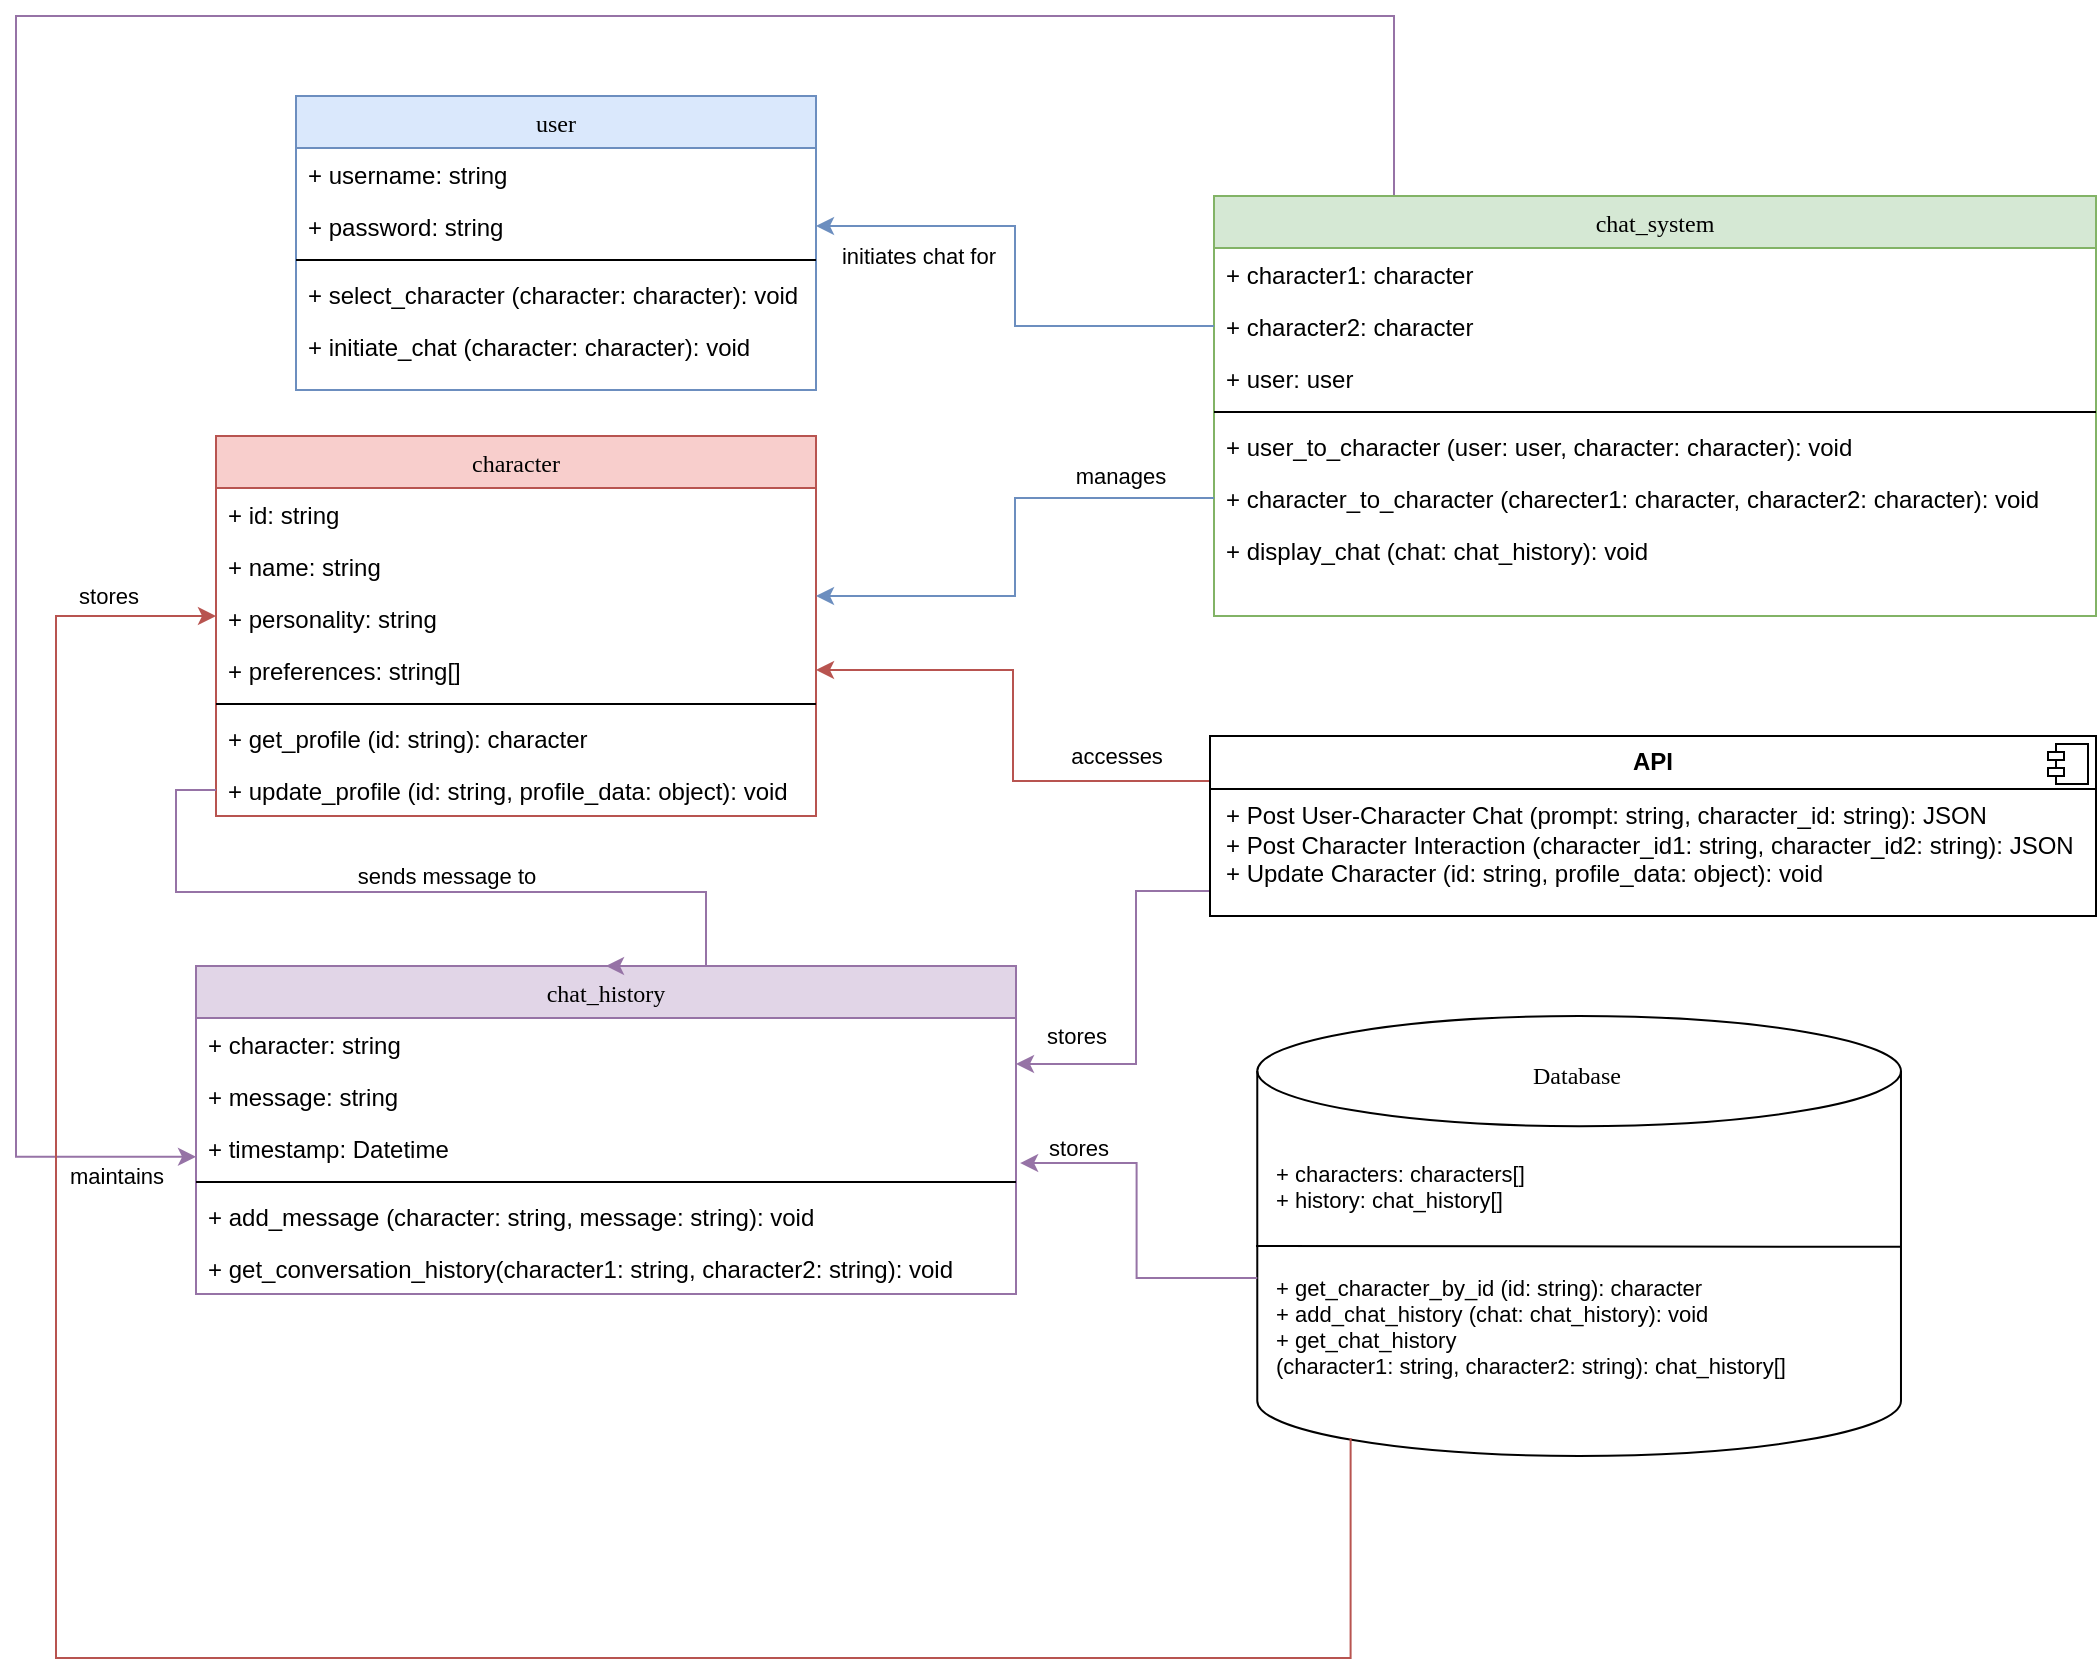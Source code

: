 <mxfile version="24.8.3">
  <diagram id="C5RBs43oDa-KdzZeNtuy" name="Page-1">
    <mxGraphModel dx="1221" dy="599" grid="1" gridSize="10" guides="1" tooltips="1" connect="1" arrows="1" fold="1" page="1" pageScale="1" pageWidth="1169" pageHeight="1654" math="0" shadow="0">
      <root>
        <mxCell id="WIyWlLk6GJQsqaUBKTNV-0" />
        <mxCell id="WIyWlLk6GJQsqaUBKTNV-1" parent="WIyWlLk6GJQsqaUBKTNV-0" />
        <mxCell id="zkfFHV4jXpPFQw0GAbJ--0" value="user" style="swimlane;fontStyle=0;align=center;verticalAlign=top;childLayout=stackLayout;horizontal=1;startSize=26;horizontalStack=0;resizeParent=1;resizeLast=0;collapsible=1;marginBottom=0;rounded=0;shadow=0;strokeWidth=1;fillColor=#dae8fc;strokeColor=#6c8ebf;fontFamily=Lucida Console;" parent="WIyWlLk6GJQsqaUBKTNV-1" vertex="1">
          <mxGeometry x="204" y="452" width="260" height="147" as="geometry">
            <mxRectangle x="230" y="140" width="160" height="26" as="alternateBounds" />
          </mxGeometry>
        </mxCell>
        <mxCell id="zkfFHV4jXpPFQw0GAbJ--1" value="+ username: string" style="text;align=left;verticalAlign=top;spacingLeft=4;spacingRight=4;overflow=hidden;rotatable=0;points=[[0,0.5],[1,0.5]];portConstraint=eastwest;" parent="zkfFHV4jXpPFQw0GAbJ--0" vertex="1">
          <mxGeometry y="26" width="260" height="26" as="geometry" />
        </mxCell>
        <mxCell id="zkfFHV4jXpPFQw0GAbJ--2" value="+ password: string" style="text;align=left;verticalAlign=top;spacingLeft=4;spacingRight=4;overflow=hidden;rotatable=0;points=[[0,0.5],[1,0.5]];portConstraint=eastwest;rounded=0;shadow=0;html=0;" parent="zkfFHV4jXpPFQw0GAbJ--0" vertex="1">
          <mxGeometry y="52" width="260" height="26" as="geometry" />
        </mxCell>
        <mxCell id="zkfFHV4jXpPFQw0GAbJ--4" value="" style="line;html=1;strokeWidth=1;align=left;verticalAlign=middle;spacingTop=-1;spacingLeft=3;spacingRight=3;rotatable=0;labelPosition=right;points=[];portConstraint=eastwest;" parent="zkfFHV4jXpPFQw0GAbJ--0" vertex="1">
          <mxGeometry y="78" width="260" height="8" as="geometry" />
        </mxCell>
        <mxCell id="zkfFHV4jXpPFQw0GAbJ--5" value="+ select_character (character: character): void" style="text;align=left;verticalAlign=top;spacingLeft=4;spacingRight=4;overflow=hidden;rotatable=0;points=[[0,0.5],[1,0.5]];portConstraint=eastwest;" parent="zkfFHV4jXpPFQw0GAbJ--0" vertex="1">
          <mxGeometry y="86" width="260" height="26" as="geometry" />
        </mxCell>
        <mxCell id="7agZK4xRuUCU29f9AcfL-4" value="+ initiate_chat (character: character): void" style="text;align=left;verticalAlign=top;spacingLeft=4;spacingRight=4;overflow=hidden;rotatable=0;points=[[0,0.5],[1,0.5]];portConstraint=eastwest;" vertex="1" parent="zkfFHV4jXpPFQw0GAbJ--0">
          <mxGeometry y="112" width="260" height="26" as="geometry" />
        </mxCell>
        <mxCell id="7agZK4xRuUCU29f9AcfL-59" value="maintains" style="edgeStyle=orthogonalEdgeStyle;rounded=0;orthogonalLoop=1;jettySize=auto;html=1;exitX=0.5;exitY=0;exitDx=0;exitDy=0;entryX=0;entryY=0.67;entryDx=0;entryDy=0;entryPerimeter=0;fillColor=#e1d5e7;strokeColor=#9673a6;" edge="1" parent="WIyWlLk6GJQsqaUBKTNV-1" target="7agZK4xRuUCU29f9AcfL-42">
          <mxGeometry x="0.948" y="-10" relative="1" as="geometry">
            <mxPoint x="143.18" y="982.42" as="targetPoint" />
            <mxPoint x="873.5" y="502" as="sourcePoint" />
            <Array as="points">
              <mxPoint x="753" y="502" />
              <mxPoint x="753" y="412" />
              <mxPoint x="64" y="412" />
              <mxPoint x="64" y="982" />
            </Array>
            <mxPoint as="offset" />
          </mxGeometry>
        </mxCell>
        <mxCell id="zkfFHV4jXpPFQw0GAbJ--17" value="chat_system" style="swimlane;fontStyle=0;align=center;verticalAlign=top;childLayout=stackLayout;horizontal=1;startSize=26;horizontalStack=0;resizeParent=1;resizeLast=0;collapsible=1;marginBottom=0;rounded=0;shadow=0;strokeWidth=1;fillColor=#d5e8d4;strokeColor=#82b366;fontFamily=Lucida Console;" parent="WIyWlLk6GJQsqaUBKTNV-1" vertex="1">
          <mxGeometry x="663" y="502" width="441" height="210" as="geometry">
            <mxRectangle x="550" y="140" width="160" height="26" as="alternateBounds" />
          </mxGeometry>
        </mxCell>
        <mxCell id="zkfFHV4jXpPFQw0GAbJ--18" value="+ character1: character" style="text;align=left;verticalAlign=top;spacingLeft=4;spacingRight=4;overflow=hidden;rotatable=0;points=[[0,0.5],[1,0.5]];portConstraint=eastwest;" parent="zkfFHV4jXpPFQw0GAbJ--17" vertex="1">
          <mxGeometry y="26" width="441" height="26" as="geometry" />
        </mxCell>
        <mxCell id="zkfFHV4jXpPFQw0GAbJ--19" value="+ character2: character" style="text;align=left;verticalAlign=top;spacingLeft=4;spacingRight=4;overflow=hidden;rotatable=0;points=[[0,0.5],[1,0.5]];portConstraint=eastwest;rounded=0;shadow=0;html=0;" parent="zkfFHV4jXpPFQw0GAbJ--17" vertex="1">
          <mxGeometry y="52" width="441" height="26" as="geometry" />
        </mxCell>
        <mxCell id="zkfFHV4jXpPFQw0GAbJ--20" value="+ user: user" style="text;align=left;verticalAlign=top;spacingLeft=4;spacingRight=4;overflow=hidden;rotatable=0;points=[[0,0.5],[1,0.5]];portConstraint=eastwest;rounded=0;shadow=0;html=0;" parent="zkfFHV4jXpPFQw0GAbJ--17" vertex="1">
          <mxGeometry y="78" width="441" height="26" as="geometry" />
        </mxCell>
        <mxCell id="zkfFHV4jXpPFQw0GAbJ--23" value="" style="line;html=1;strokeWidth=1;align=left;verticalAlign=middle;spacingTop=-1;spacingLeft=3;spacingRight=3;rotatable=0;labelPosition=right;points=[];portConstraint=eastwest;" parent="zkfFHV4jXpPFQw0GAbJ--17" vertex="1">
          <mxGeometry y="104" width="441" height="8" as="geometry" />
        </mxCell>
        <mxCell id="zkfFHV4jXpPFQw0GAbJ--24" value="+ user_to_character (user: user, character: character): void" style="text;align=left;verticalAlign=top;spacingLeft=4;spacingRight=4;overflow=hidden;rotatable=0;points=[[0,0.5],[1,0.5]];portConstraint=eastwest;" parent="zkfFHV4jXpPFQw0GAbJ--17" vertex="1">
          <mxGeometry y="112" width="441" height="26" as="geometry" />
        </mxCell>
        <mxCell id="zkfFHV4jXpPFQw0GAbJ--25" value="+ character_to_character (charecter1: character, character2: character): void" style="text;align=left;verticalAlign=top;spacingLeft=4;spacingRight=4;overflow=hidden;rotatable=0;points=[[0,0.5],[1,0.5]];portConstraint=eastwest;" parent="zkfFHV4jXpPFQw0GAbJ--17" vertex="1">
          <mxGeometry y="138" width="441" height="26" as="geometry" />
        </mxCell>
        <mxCell id="7agZK4xRuUCU29f9AcfL-6" value="+ display_chat (chat: chat_history): void" style="text;align=left;verticalAlign=top;spacingLeft=4;spacingRight=4;overflow=hidden;rotatable=0;points=[[0,0.5],[1,0.5]];portConstraint=eastwest;" vertex="1" parent="zkfFHV4jXpPFQw0GAbJ--17">
          <mxGeometry y="164" width="441" height="26" as="geometry" />
        </mxCell>
        <mxCell id="7agZK4xRuUCU29f9AcfL-9" value="character" style="swimlane;fontStyle=0;align=center;verticalAlign=top;childLayout=stackLayout;horizontal=1;startSize=26;horizontalStack=0;resizeParent=1;resizeLast=0;collapsible=1;marginBottom=0;rounded=0;shadow=0;strokeWidth=1;fillColor=#f8cecc;strokeColor=#b85450;fontFamily=Lucida Console;" vertex="1" parent="WIyWlLk6GJQsqaUBKTNV-1">
          <mxGeometry x="164" y="622" width="300" height="190" as="geometry">
            <mxRectangle x="230" y="140" width="160" height="26" as="alternateBounds" />
          </mxGeometry>
        </mxCell>
        <mxCell id="7agZK4xRuUCU29f9AcfL-10" value="+ id: string" style="text;align=left;verticalAlign=top;spacingLeft=4;spacingRight=4;overflow=hidden;rotatable=0;points=[[0,0.5],[1,0.5]];portConstraint=eastwest;" vertex="1" parent="7agZK4xRuUCU29f9AcfL-9">
          <mxGeometry y="26" width="300" height="26" as="geometry" />
        </mxCell>
        <mxCell id="7agZK4xRuUCU29f9AcfL-47" value="+ name: string" style="text;align=left;verticalAlign=top;spacingLeft=4;spacingRight=4;overflow=hidden;rotatable=0;points=[[0,0.5],[1,0.5]];portConstraint=eastwest;" vertex="1" parent="7agZK4xRuUCU29f9AcfL-9">
          <mxGeometry y="52" width="300" height="26" as="geometry" />
        </mxCell>
        <mxCell id="7agZK4xRuUCU29f9AcfL-11" value="+ personality: string" style="text;align=left;verticalAlign=top;spacingLeft=4;spacingRight=4;overflow=hidden;rotatable=0;points=[[0,0.5],[1,0.5]];portConstraint=eastwest;rounded=0;shadow=0;html=0;" vertex="1" parent="7agZK4xRuUCU29f9AcfL-9">
          <mxGeometry y="78" width="300" height="26" as="geometry" />
        </mxCell>
        <mxCell id="7agZK4xRuUCU29f9AcfL-13" value="+ preferences: string[]" style="text;align=left;verticalAlign=top;spacingLeft=4;spacingRight=4;overflow=hidden;rotatable=0;points=[[0,0.5],[1,0.5]];portConstraint=eastwest;" vertex="1" parent="7agZK4xRuUCU29f9AcfL-9">
          <mxGeometry y="104" width="300" height="26" as="geometry" />
        </mxCell>
        <mxCell id="7agZK4xRuUCU29f9AcfL-12" value="" style="line;html=1;strokeWidth=1;align=left;verticalAlign=middle;spacingTop=-1;spacingLeft=3;spacingRight=3;rotatable=0;labelPosition=right;points=[];portConstraint=eastwest;" vertex="1" parent="7agZK4xRuUCU29f9AcfL-9">
          <mxGeometry y="130" width="300" height="8" as="geometry" />
        </mxCell>
        <mxCell id="7agZK4xRuUCU29f9AcfL-14" value="+ get_profile (id: string): character" style="text;align=left;verticalAlign=top;spacingLeft=4;spacingRight=4;overflow=hidden;rotatable=0;points=[[0,0.5],[1,0.5]];portConstraint=eastwest;" vertex="1" parent="7agZK4xRuUCU29f9AcfL-9">
          <mxGeometry y="138" width="300" height="26" as="geometry" />
        </mxCell>
        <mxCell id="7agZK4xRuUCU29f9AcfL-15" value="+ update_profile (id: string, profile_data: object): void" style="text;align=left;verticalAlign=top;spacingLeft=4;spacingRight=4;overflow=hidden;rotatable=0;points=[[0,0.5],[1,0.5]];portConstraint=eastwest;rounded=0;shadow=0;html=0;" vertex="1" parent="7agZK4xRuUCU29f9AcfL-9">
          <mxGeometry y="164" width="300" height="26" as="geometry" />
        </mxCell>
        <mxCell id="7agZK4xRuUCU29f9AcfL-18" value="initiates chat for" style="edgeStyle=orthogonalEdgeStyle;rounded=0;orthogonalLoop=1;jettySize=auto;html=1;exitX=0;exitY=0.5;exitDx=0;exitDy=0;entryX=1;entryY=0.5;entryDx=0;entryDy=0;fillColor=#dae8fc;strokeColor=#6c8ebf;" edge="1" parent="WIyWlLk6GJQsqaUBKTNV-1" source="zkfFHV4jXpPFQw0GAbJ--19" target="zkfFHV4jXpPFQw0GAbJ--2">
          <mxGeometry x="0.595" y="15" relative="1" as="geometry">
            <mxPoint x="504" y="512" as="targetPoint" />
            <mxPoint as="offset" />
          </mxGeometry>
        </mxCell>
        <mxCell id="7agZK4xRuUCU29f9AcfL-19" value="manages" style="edgeStyle=orthogonalEdgeStyle;rounded=0;orthogonalLoop=1;jettySize=auto;html=1;exitX=0;exitY=0.5;exitDx=0;exitDy=0;entryX=1;entryY=0.077;entryDx=0;entryDy=0;entryPerimeter=0;fillColor=#dae8fc;strokeColor=#6c8ebf;" edge="1" parent="WIyWlLk6GJQsqaUBKTNV-1" source="zkfFHV4jXpPFQw0GAbJ--25" target="7agZK4xRuUCU29f9AcfL-11">
          <mxGeometry x="-0.618" y="-11" relative="1" as="geometry">
            <mxPoint x="504" y="717" as="targetPoint" />
            <mxPoint as="offset" />
          </mxGeometry>
        </mxCell>
        <mxCell id="7agZK4xRuUCU29f9AcfL-54" value="accesses" style="edgeStyle=orthogonalEdgeStyle;rounded=0;orthogonalLoop=1;jettySize=auto;html=1;exitX=0;exitY=0.25;exitDx=0;exitDy=0;entryX=1;entryY=0.5;entryDx=0;entryDy=0;fillColor=#f8cecc;strokeColor=#b85450;" edge="1" parent="WIyWlLk6GJQsqaUBKTNV-1" source="7agZK4xRuUCU29f9AcfL-25" target="7agZK4xRuUCU29f9AcfL-13">
          <mxGeometry x="-0.628" y="-13" relative="1" as="geometry">
            <mxPoint as="offset" />
          </mxGeometry>
        </mxCell>
        <mxCell id="7agZK4xRuUCU29f9AcfL-55" value="stores" style="edgeStyle=orthogonalEdgeStyle;rounded=0;orthogonalLoop=1;jettySize=auto;html=1;exitX=0;exitY=0.75;exitDx=0;exitDy=0;entryX=1;entryY=0.5;entryDx=0;entryDy=0;fillColor=#e1d5e7;strokeColor=#9673a6;" edge="1" parent="WIyWlLk6GJQsqaUBKTNV-1">
          <mxGeometry x="0.673" y="-14" relative="1" as="geometry">
            <mxPoint x="661" y="849.5" as="sourcePoint" />
            <mxPoint x="564" y="936" as="targetPoint" />
            <Array as="points">
              <mxPoint x="624" y="850" />
              <mxPoint x="624" y="936" />
            </Array>
            <mxPoint as="offset" />
          </mxGeometry>
        </mxCell>
        <mxCell id="7agZK4xRuUCU29f9AcfL-25" value="&lt;p style=&quot;margin:0px;margin-top:6px;text-align:center;&quot;&gt;&lt;b&gt;API&lt;/b&gt;&lt;/p&gt;&lt;hr size=&quot;1&quot; style=&quot;border-style:solid;&quot;&gt;&lt;p style=&quot;margin:0px;margin-left:8px;&quot;&gt;+ Post User-Character Chat (prompt: string, character_id: string): JSON&lt;br&gt;+ Post Character Interaction (character_id1: string, character_id2: string): JSON&lt;/p&gt;&lt;p style=&quot;margin:0px;margin-left:8px;&quot;&gt;+ Update Character (id: string, profile_data: object): void&lt;/p&gt;" style="align=left;overflow=fill;html=1;dropTarget=0;whiteSpace=wrap;" vertex="1" parent="WIyWlLk6GJQsqaUBKTNV-1">
          <mxGeometry x="661" y="772" width="443" height="90" as="geometry" />
        </mxCell>
        <mxCell id="7agZK4xRuUCU29f9AcfL-26" value="" style="shape=component;jettyWidth=8;jettyHeight=4;" vertex="1" parent="7agZK4xRuUCU29f9AcfL-25">
          <mxGeometry x="1" width="20" height="20" relative="1" as="geometry">
            <mxPoint x="-24" y="4" as="offset" />
          </mxGeometry>
        </mxCell>
        <mxCell id="7agZK4xRuUCU29f9AcfL-38" value="" style="group" vertex="1" connectable="0" parent="WIyWlLk6GJQsqaUBKTNV-1">
          <mxGeometry x="684" y="912" width="378.153" height="330" as="geometry" />
        </mxCell>
        <mxCell id="7agZK4xRuUCU29f9AcfL-31" value="" style="shape=cylinder3;whiteSpace=wrap;html=1;boundedLbl=1;backgroundOutline=1;size=27.556;" vertex="1" parent="7agZK4xRuUCU29f9AcfL-38">
          <mxGeometry x="0.64" width="321.85" height="220" as="geometry" />
        </mxCell>
        <mxCell id="7agZK4xRuUCU29f9AcfL-32" value="&lt;font face=&quot;Comic Sans MS&quot;&gt;Database&lt;/font&gt;" style="text;html=1;align=center;verticalAlign=middle;resizable=0;points=[];autosize=1;strokeColor=none;fillColor=none;" vertex="1" parent="7agZK4xRuUCU29f9AcfL-38">
          <mxGeometry x="120.001" y="15" width="80" height="30" as="geometry" />
        </mxCell>
        <mxCell id="7agZK4xRuUCU29f9AcfL-34" value="" style="endArrow=none;html=1;rounded=0;entryX=0;entryY=0.5;entryDx=0;entryDy=0;entryPerimeter=0;exitX=1.002;exitY=0.59;exitDx=0;exitDy=0;exitPerimeter=0;" edge="1" parent="7agZK4xRuUCU29f9AcfL-38">
          <mxGeometry width="50" height="50" relative="1" as="geometry">
            <mxPoint x="322.49" y="115.43" as="sourcePoint" />
            <mxPoint y="115.0" as="targetPoint" />
          </mxGeometry>
        </mxCell>
        <mxCell id="7agZK4xRuUCU29f9AcfL-35" value="&lt;font style=&quot;font-size: 11px;&quot;&gt;+ characters: characters[]&lt;/font&gt;&lt;div style=&quot;font-size: 11px;&quot;&gt;&lt;font style=&quot;font-size: 11px;&quot;&gt;+ history: chat_history[]&lt;/font&gt;&lt;/div&gt;" style="text;html=1;align=left;verticalAlign=middle;resizable=0;points=[];autosize=1;strokeColor=none;fillColor=none;" vertex="1" parent="7agZK4xRuUCU29f9AcfL-38">
          <mxGeometry x="8.153" y="65" width="150" height="40" as="geometry" />
        </mxCell>
        <mxCell id="7agZK4xRuUCU29f9AcfL-36" value="&lt;font style=&quot;font-size: 11px;&quot;&gt;+ get_character_by_id (id: string): character&lt;/font&gt;&lt;div style=&quot;font-size: 11px;&quot;&gt;&lt;font style=&quot;font-size: 11px;&quot;&gt;+ add_chat_history (chat: chat_history): void&lt;/font&gt;&lt;/div&gt;&lt;div style=&quot;font-size: 11px;&quot;&gt;&lt;font style=&quot;font-size: 11px;&quot;&gt;+ get_chat_history&amp;nbsp;&lt;/font&gt;&lt;/div&gt;&lt;div style=&quot;font-size: 11px;&quot;&gt;&lt;font style=&quot;font-size: 11px;&quot;&gt;(character1: string, character2: string): chat_history[]&lt;/font&gt;&lt;/div&gt;" style="text;html=1;align=left;verticalAlign=middle;resizable=0;points=[];autosize=1;strokeColor=none;fillColor=none;" vertex="1" parent="7agZK4xRuUCU29f9AcfL-38">
          <mxGeometry x="8.153" y="120" width="280" height="70" as="geometry" />
        </mxCell>
        <mxCell id="7agZK4xRuUCU29f9AcfL-39" value="chat_history" style="swimlane;fontStyle=0;align=center;verticalAlign=top;childLayout=stackLayout;horizontal=1;startSize=26;horizontalStack=0;resizeParent=1;resizeLast=0;collapsible=1;marginBottom=0;rounded=0;shadow=0;strokeWidth=1;fillColor=#e1d5e7;strokeColor=#9673a6;fontFamily=Lucida Console;" vertex="1" parent="WIyWlLk6GJQsqaUBKTNV-1">
          <mxGeometry x="154" y="887" width="410" height="164" as="geometry">
            <mxRectangle x="550" y="140" width="160" height="26" as="alternateBounds" />
          </mxGeometry>
        </mxCell>
        <mxCell id="7agZK4xRuUCU29f9AcfL-40" value="+ character: string" style="text;align=left;verticalAlign=top;spacingLeft=4;spacingRight=4;overflow=hidden;rotatable=0;points=[[0,0.5],[1,0.5]];portConstraint=eastwest;" vertex="1" parent="7agZK4xRuUCU29f9AcfL-39">
          <mxGeometry y="26" width="410" height="26" as="geometry" />
        </mxCell>
        <mxCell id="7agZK4xRuUCU29f9AcfL-41" value="+ message: string" style="text;align=left;verticalAlign=top;spacingLeft=4;spacingRight=4;overflow=hidden;rotatable=0;points=[[0,0.5],[1,0.5]];portConstraint=eastwest;rounded=0;shadow=0;html=0;" vertex="1" parent="7agZK4xRuUCU29f9AcfL-39">
          <mxGeometry y="52" width="410" height="26" as="geometry" />
        </mxCell>
        <mxCell id="7agZK4xRuUCU29f9AcfL-42" value="+ timestamp: Datetime" style="text;align=left;verticalAlign=top;spacingLeft=4;spacingRight=4;overflow=hidden;rotatable=0;points=[[0,0.5],[1,0.5]];portConstraint=eastwest;rounded=0;shadow=0;html=0;" vertex="1" parent="7agZK4xRuUCU29f9AcfL-39">
          <mxGeometry y="78" width="410" height="26" as="geometry" />
        </mxCell>
        <mxCell id="7agZK4xRuUCU29f9AcfL-43" value="" style="line;html=1;strokeWidth=1;align=left;verticalAlign=middle;spacingTop=-1;spacingLeft=3;spacingRight=3;rotatable=0;labelPosition=right;points=[];portConstraint=eastwest;" vertex="1" parent="7agZK4xRuUCU29f9AcfL-39">
          <mxGeometry y="104" width="410" height="8" as="geometry" />
        </mxCell>
        <mxCell id="7agZK4xRuUCU29f9AcfL-44" value="+ add_message (character: string, message: string): void" style="text;align=left;verticalAlign=top;spacingLeft=4;spacingRight=4;overflow=hidden;rotatable=0;points=[[0,0.5],[1,0.5]];portConstraint=eastwest;" vertex="1" parent="7agZK4xRuUCU29f9AcfL-39">
          <mxGeometry y="112" width="410" height="26" as="geometry" />
        </mxCell>
        <mxCell id="7agZK4xRuUCU29f9AcfL-45" value="+ get_conversation_history(character1: string, character2: string): void" style="text;align=left;verticalAlign=top;spacingLeft=4;spacingRight=4;overflow=hidden;rotatable=0;points=[[0,0.5],[1,0.5]];portConstraint=eastwest;" vertex="1" parent="7agZK4xRuUCU29f9AcfL-39">
          <mxGeometry y="138" width="410" height="26" as="geometry" />
        </mxCell>
        <mxCell id="7agZK4xRuUCU29f9AcfL-53" value="sends message to" style="edgeStyle=orthogonalEdgeStyle;rounded=0;orthogonalLoop=1;jettySize=auto;html=1;exitX=0;exitY=0.5;exitDx=0;exitDy=0;entryX=0.5;entryY=0;entryDx=0;entryDy=0;fillColor=#e1d5e7;strokeColor=#9673a6;" edge="1" parent="WIyWlLk6GJQsqaUBKTNV-1" source="7agZK4xRuUCU29f9AcfL-15" target="7agZK4xRuUCU29f9AcfL-39">
          <mxGeometry x="-0.029" y="8" relative="1" as="geometry">
            <Array as="points">
              <mxPoint x="144" y="799" />
              <mxPoint x="144" y="850" />
              <mxPoint x="409" y="850" />
            </Array>
            <mxPoint as="offset" />
          </mxGeometry>
        </mxCell>
        <mxCell id="7agZK4xRuUCU29f9AcfL-56" value="stores" style="edgeStyle=orthogonalEdgeStyle;rounded=0;orthogonalLoop=1;jettySize=auto;html=1;exitX=0;exitY=0;exitDx=0;exitDy=130.97;exitPerimeter=0;entryX=1.005;entryY=0.789;entryDx=0;entryDy=0;entryPerimeter=0;fillColor=#e1d5e7;strokeColor=#9673a6;" edge="1" parent="WIyWlLk6GJQsqaUBKTNV-1" source="7agZK4xRuUCU29f9AcfL-31" target="7agZK4xRuUCU29f9AcfL-42">
          <mxGeometry x="0.677" y="-8" relative="1" as="geometry">
            <mxPoint as="offset" />
          </mxGeometry>
        </mxCell>
        <mxCell id="7agZK4xRuUCU29f9AcfL-58" value="stores" style="edgeStyle=orthogonalEdgeStyle;rounded=0;orthogonalLoop=1;jettySize=auto;html=1;exitX=0.145;exitY=1;exitDx=0;exitDy=-8.863;exitPerimeter=0;fillColor=#f8cecc;strokeColor=#b85450;" edge="1" parent="WIyWlLk6GJQsqaUBKTNV-1" source="7agZK4xRuUCU29f9AcfL-31">
          <mxGeometry x="0.92" y="10" relative="1" as="geometry">
            <mxPoint x="164" y="712" as="targetPoint" />
            <mxPoint x="676.05" y="1098.137" as="sourcePoint" />
            <Array as="points">
              <mxPoint x="84" y="1233" />
              <mxPoint x="84" y="712" />
            </Array>
            <mxPoint as="offset" />
          </mxGeometry>
        </mxCell>
      </root>
    </mxGraphModel>
  </diagram>
</mxfile>
